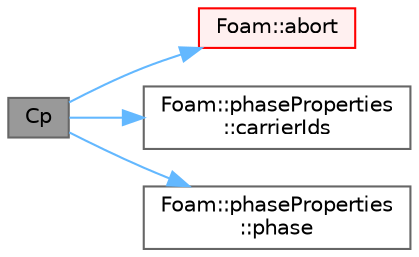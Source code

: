 digraph "Cp"
{
 // LATEX_PDF_SIZE
  bgcolor="transparent";
  edge [fontname=Helvetica,fontsize=10,labelfontname=Helvetica,labelfontsize=10];
  node [fontname=Helvetica,fontsize=10,shape=box,height=0.2,width=0.4];
  rankdir="LR";
  Node1 [id="Node000001",label="Cp",height=0.2,width=0.4,color="gray40", fillcolor="grey60", style="filled", fontcolor="black",tooltip=" "];
  Node1 -> Node2 [id="edge1_Node000001_Node000002",color="steelblue1",style="solid",tooltip=" "];
  Node2 [id="Node000002",label="Foam::abort",height=0.2,width=0.4,color="red", fillcolor="#FFF0F0", style="filled",URL="$namespaceFoam.html#aa346d711a4494a48e7c8aa9316f24263",tooltip=" "];
  Node1 -> Node4 [id="edge2_Node000001_Node000004",color="steelblue1",style="solid",tooltip=" "];
  Node4 [id="Node000004",label="Foam::phaseProperties\l::carrierIds",height=0.2,width=0.4,color="grey40", fillcolor="white", style="filled",URL="$classFoam_1_1phaseProperties.html#a3df3f9c77fb0c13c69968d28a6d6c30f",tooltip=" "];
  Node1 -> Node5 [id="edge3_Node000001_Node000005",color="steelblue1",style="solid",tooltip=" "];
  Node5 [id="Node000005",label="Foam::phaseProperties\l::phase",height=0.2,width=0.4,color="grey40", fillcolor="white", style="filled",URL="$classFoam_1_1phaseProperties.html#a6358d259c1c49cc22d9b1b230f3adb7f",tooltip=" "];
}
